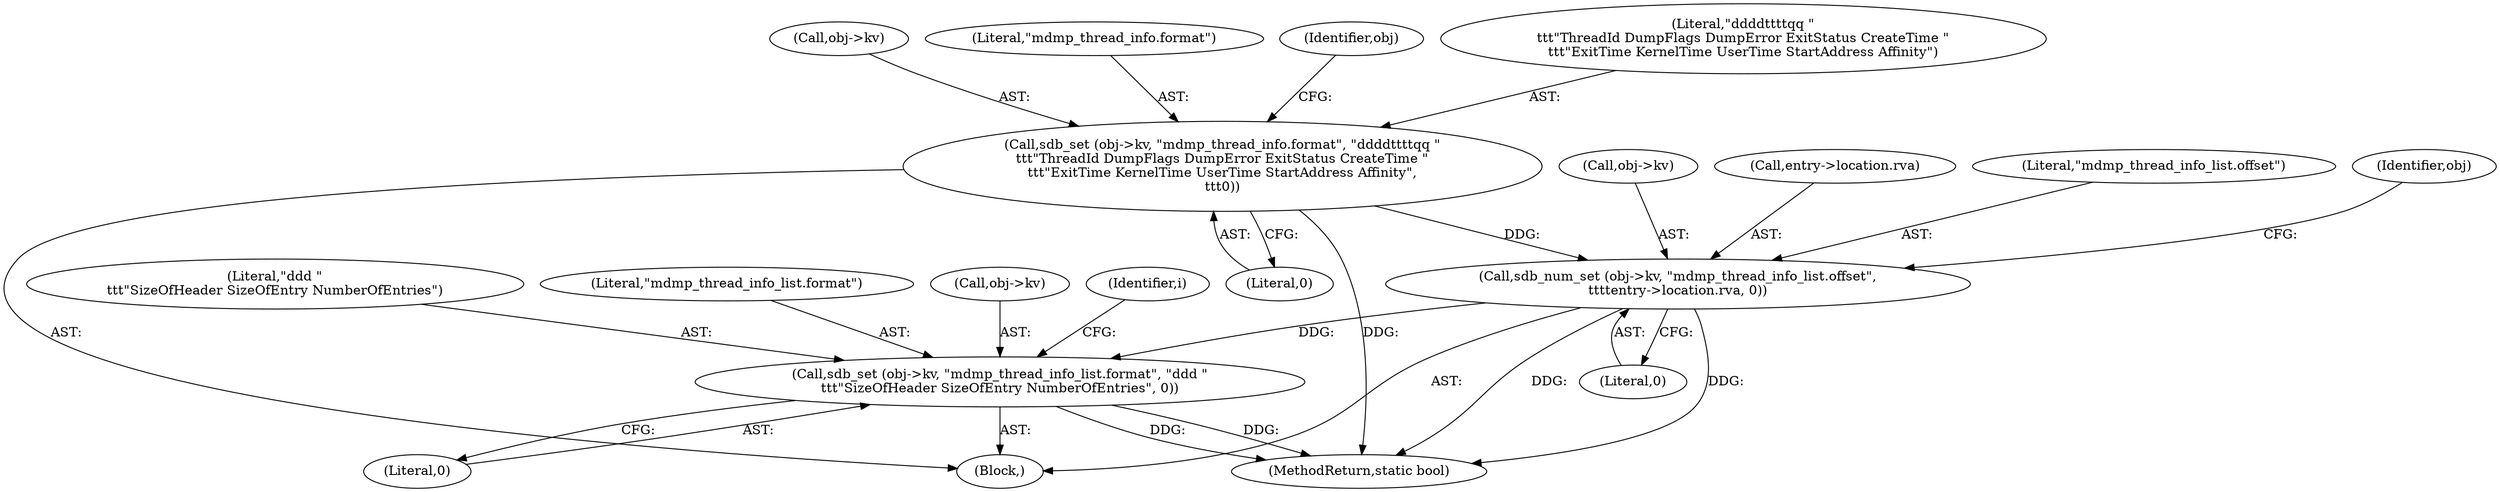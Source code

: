 digraph "0_radare2_40b021ba29c8f90ccf7c879fde2580bc73a17e8e_0@pointer" {
"1001014" [label="(Call,sdb_set (obj->kv, \"mdmp_thread_info_list.format\", \"ddd \"\n\t\t\t\"SizeOfHeader SizeOfEntry NumberOfEntries\", 0))"];
"1001003" [label="(Call,sdb_num_set (obj->kv, \"mdmp_thread_info_list.offset\",\n\t\t\t\tentry->location.rva, 0))"];
"1000996" [label="(Call,sdb_set (obj->kv, \"mdmp_thread_info.format\", \"ddddttttqq \"\n\t\t\t\"ThreadId DumpFlags DumpError ExitStatus CreateTime \"\n\t\t\t\"ExitTime KernelTime UserTime StartAddress Affinity\",\n\t\t\t0))"];
"1000997" [label="(Call,obj->kv)"];
"1001003" [label="(Call,sdb_num_set (obj->kv, \"mdmp_thread_info_list.offset\",\n\t\t\t\tentry->location.rva, 0))"];
"1001015" [label="(Call,obj->kv)"];
"1001023" [label="(Identifier,i)"];
"1001007" [label="(Literal,\"mdmp_thread_info_list.offset\")"];
"1001016" [label="(Identifier,obj)"];
"1001013" [label="(Literal,0)"];
"1001000" [label="(Literal,\"mdmp_thread_info.format\")"];
"1001004" [label="(Call,obj->kv)"];
"1001137" [label="(MethodReturn,static bool)"];
"1001005" [label="(Identifier,obj)"];
"1001014" [label="(Call,sdb_set (obj->kv, \"mdmp_thread_info_list.format\", \"ddd \"\n\t\t\t\"SizeOfHeader SizeOfEntry NumberOfEntries\", 0))"];
"1000996" [label="(Call,sdb_set (obj->kv, \"mdmp_thread_info.format\", \"ddddttttqq \"\n\t\t\t\"ThreadId DumpFlags DumpError ExitStatus CreateTime \"\n\t\t\t\"ExitTime KernelTime UserTime StartAddress Affinity\",\n\t\t\t0))"];
"1001019" [label="(Literal,\"ddd \"\n\t\t\t\"SizeOfHeader SizeOfEntry NumberOfEntries\")"];
"1001008" [label="(Call,entry->location.rva)"];
"1001002" [label="(Literal,0)"];
"1001001" [label="(Literal,\"ddddttttqq \"\n\t\t\t\"ThreadId DumpFlags DumpError ExitStatus CreateTime \"\n\t\t\t\"ExitTime KernelTime UserTime StartAddress Affinity\")"];
"1001020" [label="(Literal,0)"];
"1000166" [label="(Block,)"];
"1001018" [label="(Literal,\"mdmp_thread_info_list.format\")"];
"1001014" -> "1000166"  [label="AST: "];
"1001014" -> "1001020"  [label="CFG: "];
"1001015" -> "1001014"  [label="AST: "];
"1001018" -> "1001014"  [label="AST: "];
"1001019" -> "1001014"  [label="AST: "];
"1001020" -> "1001014"  [label="AST: "];
"1001023" -> "1001014"  [label="CFG: "];
"1001014" -> "1001137"  [label="DDG: "];
"1001014" -> "1001137"  [label="DDG: "];
"1001003" -> "1001014"  [label="DDG: "];
"1001003" -> "1000166"  [label="AST: "];
"1001003" -> "1001013"  [label="CFG: "];
"1001004" -> "1001003"  [label="AST: "];
"1001007" -> "1001003"  [label="AST: "];
"1001008" -> "1001003"  [label="AST: "];
"1001013" -> "1001003"  [label="AST: "];
"1001016" -> "1001003"  [label="CFG: "];
"1001003" -> "1001137"  [label="DDG: "];
"1001003" -> "1001137"  [label="DDG: "];
"1000996" -> "1001003"  [label="DDG: "];
"1000996" -> "1000166"  [label="AST: "];
"1000996" -> "1001002"  [label="CFG: "];
"1000997" -> "1000996"  [label="AST: "];
"1001000" -> "1000996"  [label="AST: "];
"1001001" -> "1000996"  [label="AST: "];
"1001002" -> "1000996"  [label="AST: "];
"1001005" -> "1000996"  [label="CFG: "];
"1000996" -> "1001137"  [label="DDG: "];
}
